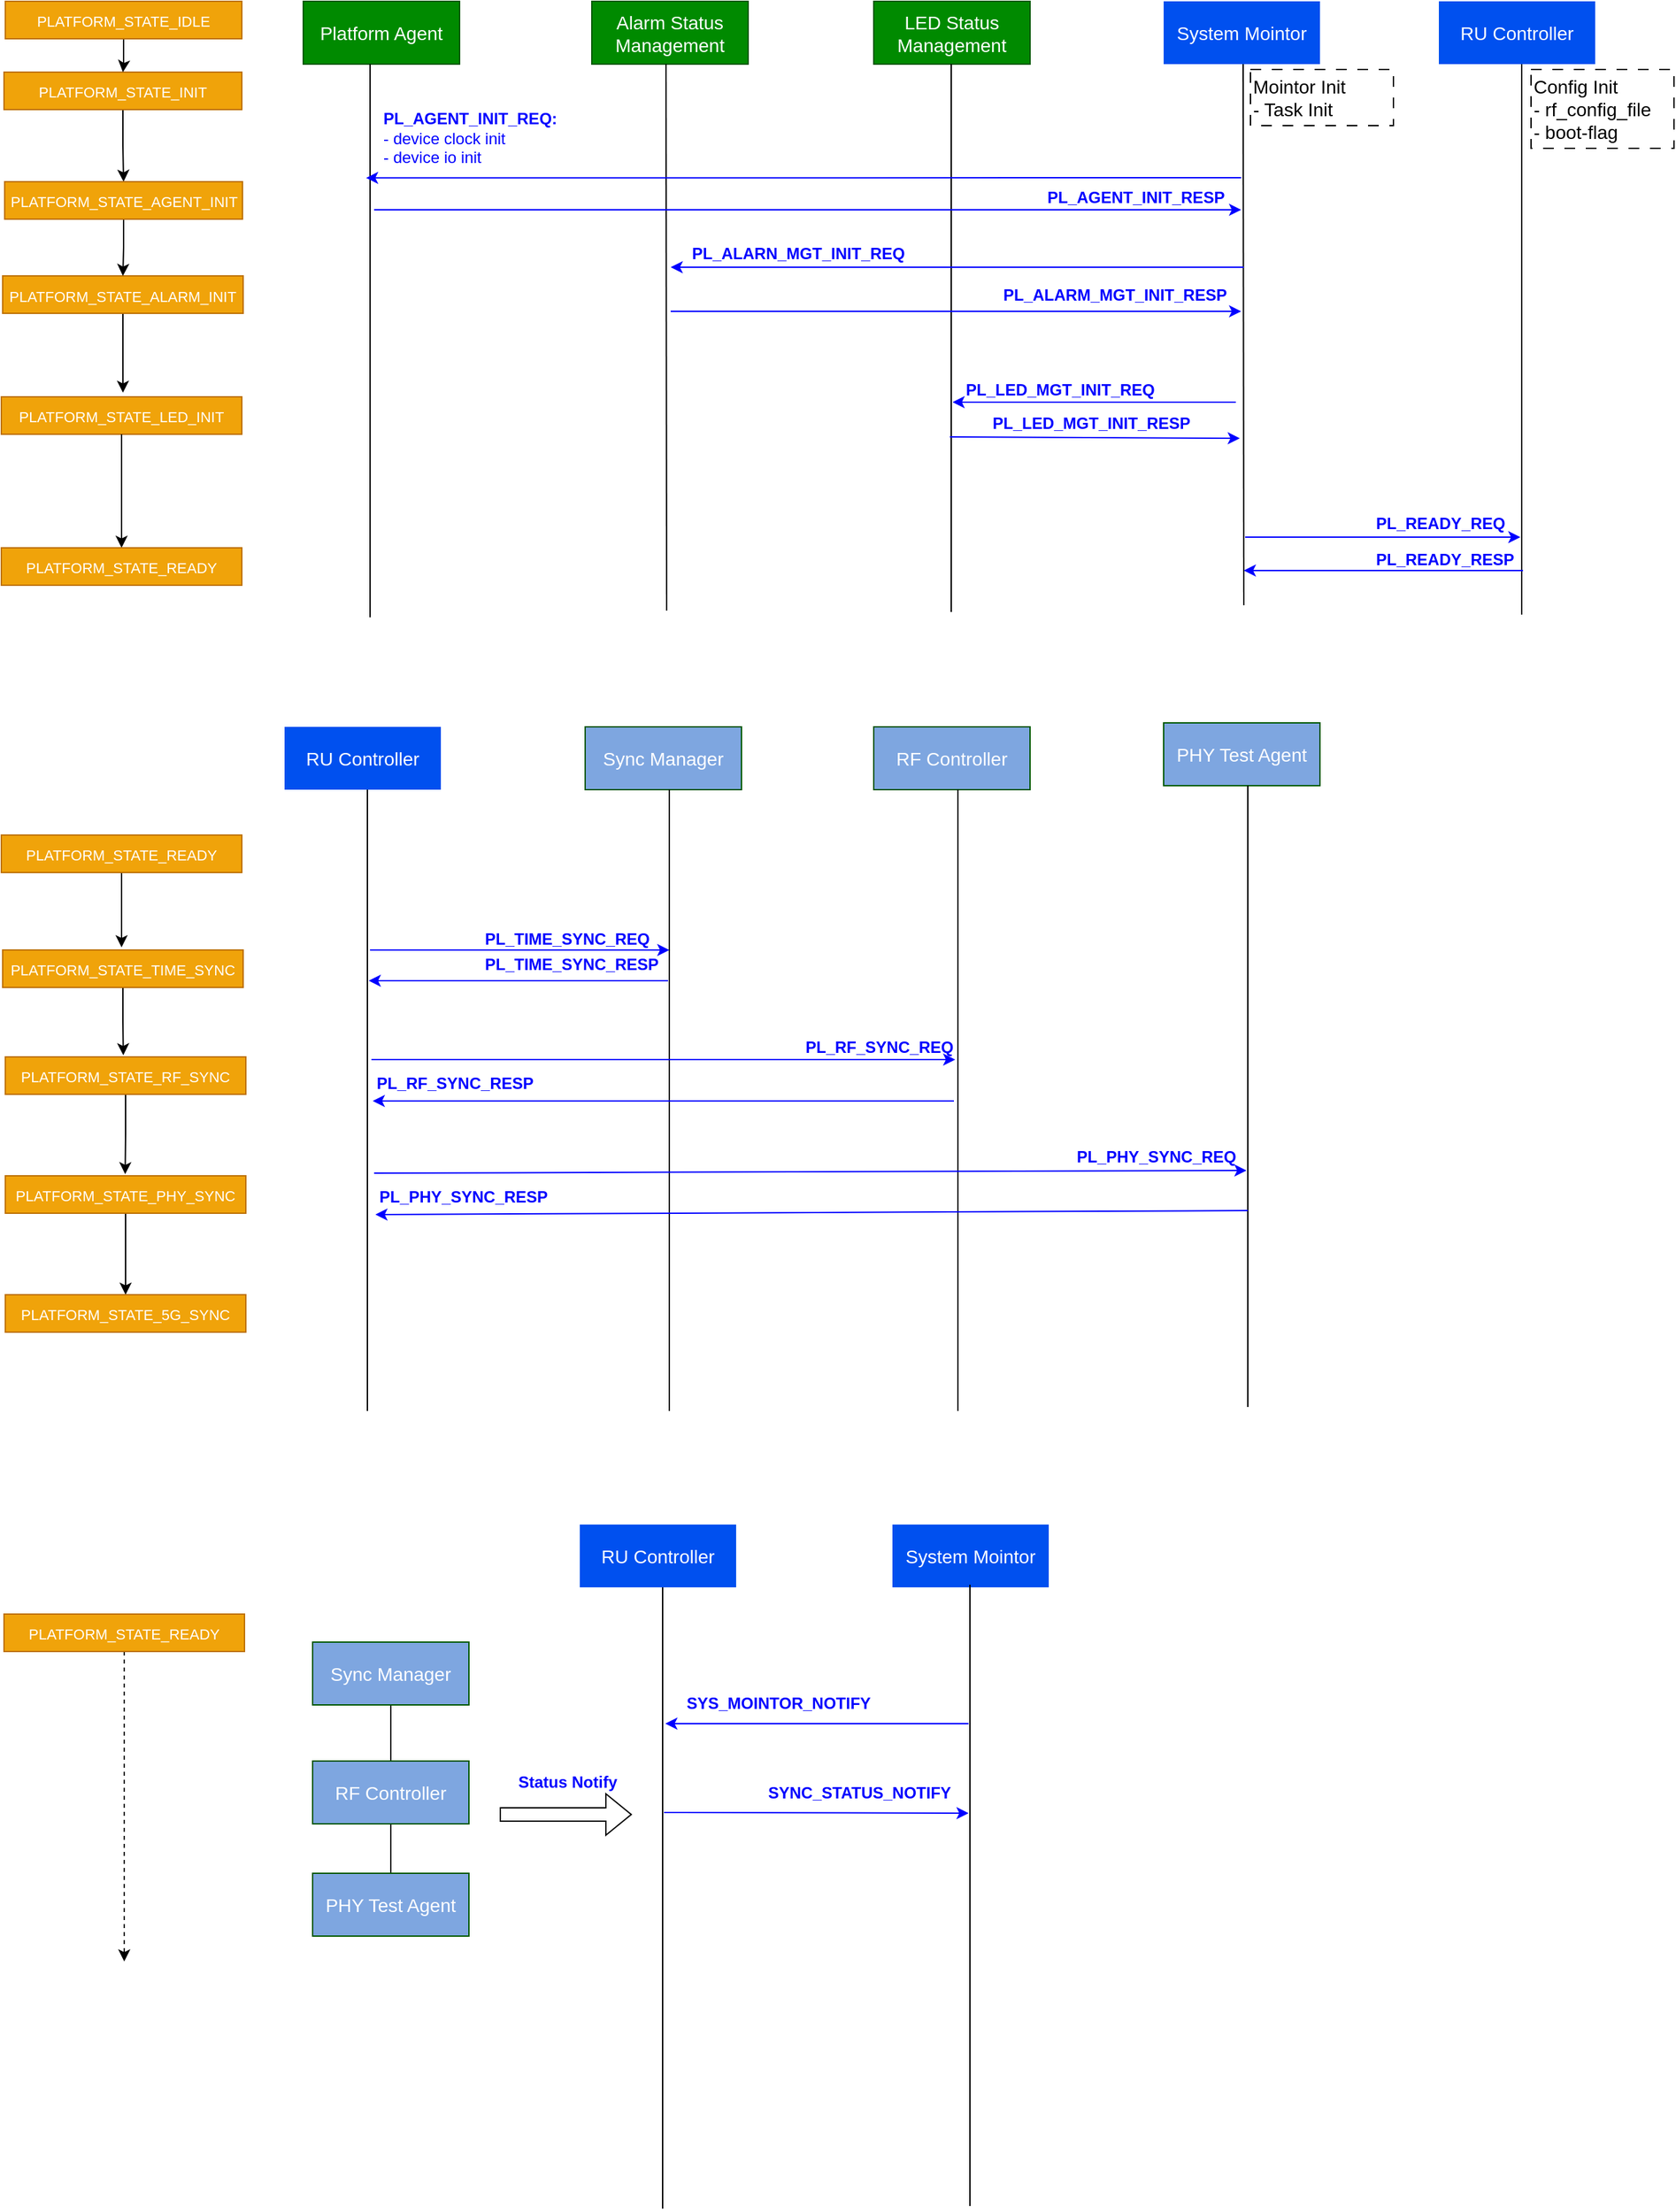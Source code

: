 <mxfile version="26.2.14">
  <diagram id="C5RBs43oDa-KdzZeNtuy" name="Page-1">
    <mxGraphModel dx="1568" dy="825" grid="0" gridSize="10" guides="1" tooltips="1" connect="1" arrows="1" fold="1" page="0" pageScale="1" pageWidth="827" pageHeight="1169" math="0" shadow="0">
      <root>
        <mxCell id="WIyWlLk6GJQsqaUBKTNV-0" />
        <mxCell id="WIyWlLk6GJQsqaUBKTNV-1" parent="WIyWlLk6GJQsqaUBKTNV-0" />
        <mxCell id="R7NFQL8OenFDBhiJxI_t-105" value="" style="endArrow=none;html=1;rounded=0;" edge="1" parent="WIyWlLk6GJQsqaUBKTNV-1" source="R7NFQL8OenFDBhiJxI_t-104" target="R7NFQL8OenFDBhiJxI_t-102">
          <mxGeometry width="50" height="50" relative="1" as="geometry">
            <mxPoint x="302" y="1720" as="sourcePoint" />
            <mxPoint x="302" y="1255" as="targetPoint" />
          </mxGeometry>
        </mxCell>
        <mxCell id="R7NFQL8OenFDBhiJxI_t-0" value="LED Status Management" style="rounded=0;whiteSpace=wrap;html=1;fillColor=#008a00;fontColor=#ffffff;strokeColor=#005700;fontSize=14;" vertex="1" parent="WIyWlLk6GJQsqaUBKTNV-1">
          <mxGeometry x="665" y="89" width="117" height="47" as="geometry" />
        </mxCell>
        <mxCell id="R7NFQL8OenFDBhiJxI_t-2" value="System Mointor" style="rounded=0;whiteSpace=wrap;html=1;fillColor=#0050ef;fontColor=#ffffff;strokeColor=none;fontSize=14;" vertex="1" parent="WIyWlLk6GJQsqaUBKTNV-1">
          <mxGeometry x="882" y="89" width="117" height="47" as="geometry" />
        </mxCell>
        <mxCell id="R7NFQL8OenFDBhiJxI_t-3" value="Alarm Status Management" style="rounded=0;whiteSpace=wrap;html=1;fillColor=#008a00;fontColor=#ffffff;strokeColor=#005700;fontSize=14;" vertex="1" parent="WIyWlLk6GJQsqaUBKTNV-1">
          <mxGeometry x="454" y="89" width="117" height="47" as="geometry" />
        </mxCell>
        <mxCell id="R7NFQL8OenFDBhiJxI_t-4" value="Platform Agent" style="rounded=0;whiteSpace=wrap;html=1;fillColor=#008a00;fontColor=#ffffff;strokeColor=#005700;fontSize=14;" vertex="1" parent="WIyWlLk6GJQsqaUBKTNV-1">
          <mxGeometry x="238" y="89" width="117" height="47" as="geometry" />
        </mxCell>
        <mxCell id="R7NFQL8OenFDBhiJxI_t-5" value="" style="endArrow=none;html=1;rounded=0;" edge="1" parent="WIyWlLk6GJQsqaUBKTNV-1">
          <mxGeometry width="50" height="50" relative="1" as="geometry">
            <mxPoint x="288" y="550" as="sourcePoint" />
            <mxPoint x="288" y="136" as="targetPoint" />
          </mxGeometry>
        </mxCell>
        <mxCell id="R7NFQL8OenFDBhiJxI_t-6" value="" style="endArrow=none;html=1;rounded=0;" edge="1" parent="WIyWlLk6GJQsqaUBKTNV-1">
          <mxGeometry width="50" height="50" relative="1" as="geometry">
            <mxPoint x="510" y="545" as="sourcePoint" />
            <mxPoint x="509.5" y="136" as="targetPoint" />
          </mxGeometry>
        </mxCell>
        <mxCell id="R7NFQL8OenFDBhiJxI_t-7" value="" style="endArrow=none;html=1;rounded=0;" edge="1" parent="WIyWlLk6GJQsqaUBKTNV-1">
          <mxGeometry width="50" height="50" relative="1" as="geometry">
            <mxPoint x="723" y="546" as="sourcePoint" />
            <mxPoint x="723" y="136" as="targetPoint" />
          </mxGeometry>
        </mxCell>
        <mxCell id="R7NFQL8OenFDBhiJxI_t-74" style="edgeStyle=orthogonalEdgeStyle;rounded=0;orthogonalLoop=1;jettySize=auto;html=1;exitX=0.5;exitY=1;exitDx=0;exitDy=0;entryX=0.5;entryY=0;entryDx=0;entryDy=0;" edge="1" parent="WIyWlLk6GJQsqaUBKTNV-1" source="R7NFQL8OenFDBhiJxI_t-8" target="R7NFQL8OenFDBhiJxI_t-72">
          <mxGeometry relative="1" as="geometry" />
        </mxCell>
        <mxCell id="R7NFQL8OenFDBhiJxI_t-8" value="&lt;font style=&quot;font-size: 11px;&quot;&gt;PLATFORM_STATE_INIT&lt;/font&gt;" style="rounded=0;whiteSpace=wrap;html=1;fillColor=#f0a30a;fontColor=#FFFFFF;strokeColor=#BD7000;fontSize=14;" vertex="1" parent="WIyWlLk6GJQsqaUBKTNV-1">
          <mxGeometry x="14" y="142" width="178" height="28" as="geometry" />
        </mxCell>
        <mxCell id="R7NFQL8OenFDBhiJxI_t-40" style="edgeStyle=orthogonalEdgeStyle;rounded=0;orthogonalLoop=1;jettySize=auto;html=1;exitX=0.5;exitY=1;exitDx=0;exitDy=0;" edge="1" parent="WIyWlLk6GJQsqaUBKTNV-1" source="R7NFQL8OenFDBhiJxI_t-9" target="R7NFQL8OenFDBhiJxI_t-8">
          <mxGeometry relative="1" as="geometry" />
        </mxCell>
        <mxCell id="R7NFQL8OenFDBhiJxI_t-9" value="&lt;font style=&quot;font-size: 11px;&quot;&gt;PLATFORM_STATE_IDLE&lt;/font&gt;" style="rounded=0;whiteSpace=wrap;html=1;fillColor=#f0a30a;fontColor=#FFFFFF;strokeColor=#BD7000;fontSize=14;" vertex="1" parent="WIyWlLk6GJQsqaUBKTNV-1">
          <mxGeometry x="15" y="89" width="177" height="28" as="geometry" />
        </mxCell>
        <mxCell id="R7NFQL8OenFDBhiJxI_t-10" value="" style="endArrow=none;html=1;rounded=0;" edge="1" parent="WIyWlLk6GJQsqaUBKTNV-1">
          <mxGeometry width="50" height="50" relative="1" as="geometry">
            <mxPoint x="942" y="541" as="sourcePoint" />
            <mxPoint x="941.5" y="136" as="targetPoint" />
          </mxGeometry>
        </mxCell>
        <mxCell id="R7NFQL8OenFDBhiJxI_t-11" value="" style="endArrow=classic;html=1;rounded=0;strokeColor=#0000FF;" edge="1" parent="WIyWlLk6GJQsqaUBKTNV-1">
          <mxGeometry width="50" height="50" relative="1" as="geometry">
            <mxPoint x="940" y="221" as="sourcePoint" />
            <mxPoint x="285" y="221.17" as="targetPoint" />
          </mxGeometry>
        </mxCell>
        <mxCell id="R7NFQL8OenFDBhiJxI_t-12" value="PL_AGENT_INIT_RESP" style="text;strokeColor=none;fillColor=none;html=1;fontSize=12;fontStyle=1;verticalAlign=middle;align=left;fontColor=#0000FF;" vertex="1" parent="WIyWlLk6GJQsqaUBKTNV-1">
          <mxGeometry x="793" y="227" width="141" height="17" as="geometry" />
        </mxCell>
        <mxCell id="R7NFQL8OenFDBhiJxI_t-13" value="" style="endArrow=classic;html=1;rounded=0;strokeColor=#0000FF;" edge="1" parent="WIyWlLk6GJQsqaUBKTNV-1">
          <mxGeometry width="50" height="50" relative="1" as="geometry">
            <mxPoint x="291" y="245" as="sourcePoint" />
            <mxPoint x="940" y="245" as="targetPoint" />
          </mxGeometry>
        </mxCell>
        <mxCell id="R7NFQL8OenFDBhiJxI_t-14" value="&lt;div&gt;&lt;br&gt;&lt;/div&gt;PL_AGENT_INIT_REQ:&lt;br&gt;&lt;span style=&quot;font-weight: normal;&quot;&gt;- device clock init&lt;br&gt;- device io init&lt;/span&gt;" style="text;strokeColor=none;fillColor=none;html=1;fontSize=12;fontStyle=1;verticalAlign=middle;align=left;fontColor=#0000FF;" vertex="1" parent="WIyWlLk6GJQsqaUBKTNV-1">
          <mxGeometry x="296" y="160" width="77" height="47" as="geometry" />
        </mxCell>
        <mxCell id="R7NFQL8OenFDBhiJxI_t-16" value="" style="endArrow=classic;html=1;rounded=0;strokeColor=#0000FF;" edge="1" parent="WIyWlLk6GJQsqaUBKTNV-1">
          <mxGeometry width="50" height="50" relative="1" as="geometry">
            <mxPoint x="942" y="288" as="sourcePoint" />
            <mxPoint x="513" y="288" as="targetPoint" />
          </mxGeometry>
        </mxCell>
        <mxCell id="R7NFQL8OenFDBhiJxI_t-17" value="" style="endArrow=classic;html=1;rounded=0;strokeColor=#0000FF;" edge="1" parent="WIyWlLk6GJQsqaUBKTNV-1">
          <mxGeometry width="50" height="50" relative="1" as="geometry">
            <mxPoint x="513" y="321" as="sourcePoint" />
            <mxPoint x="940" y="321" as="targetPoint" />
          </mxGeometry>
        </mxCell>
        <mxCell id="R7NFQL8OenFDBhiJxI_t-18" value="PL_ALARN_MGT_INIT_REQ" style="text;strokeColor=none;fillColor=none;html=1;fontSize=12;fontStyle=1;verticalAlign=middle;align=left;fontColor=#0000FF;" vertex="1" parent="WIyWlLk6GJQsqaUBKTNV-1">
          <mxGeometry x="527" y="264" width="191" height="28" as="geometry" />
        </mxCell>
        <mxCell id="R7NFQL8OenFDBhiJxI_t-19" value="PL_ALARM_MGT_INIT_RESP" style="text;strokeColor=none;fillColor=none;html=1;fontSize=12;fontStyle=1;verticalAlign=middle;align=left;fontColor=#0000FF;" vertex="1" parent="WIyWlLk6GJQsqaUBKTNV-1">
          <mxGeometry x="760" y="300" width="170" height="17" as="geometry" />
        </mxCell>
        <mxCell id="R7NFQL8OenFDBhiJxI_t-22" value="" style="endArrow=classic;html=1;rounded=0;strokeColor=#0000FF;" edge="1" parent="WIyWlLk6GJQsqaUBKTNV-1">
          <mxGeometry width="50" height="50" relative="1" as="geometry">
            <mxPoint x="936" y="389" as="sourcePoint" />
            <mxPoint x="724" y="389" as="targetPoint" />
          </mxGeometry>
        </mxCell>
        <mxCell id="R7NFQL8OenFDBhiJxI_t-23" value="" style="endArrow=classic;html=1;rounded=0;strokeColor=#0000FF;" edge="1" parent="WIyWlLk6GJQsqaUBKTNV-1">
          <mxGeometry width="50" height="50" relative="1" as="geometry">
            <mxPoint x="722" y="415" as="sourcePoint" />
            <mxPoint x="939" y="416" as="targetPoint" />
          </mxGeometry>
        </mxCell>
        <mxCell id="R7NFQL8OenFDBhiJxI_t-24" value="PL_LED_MGT_INIT_REQ" style="text;strokeColor=none;fillColor=none;html=1;fontSize=12;fontStyle=1;verticalAlign=middle;align=left;fontColor=#0000FF;" vertex="1" parent="WIyWlLk6GJQsqaUBKTNV-1">
          <mxGeometry x="732" y="366" width="191" height="28" as="geometry" />
        </mxCell>
        <mxCell id="R7NFQL8OenFDBhiJxI_t-25" value="PL_LED_MGT_INIT_RESP" style="text;strokeColor=none;fillColor=none;html=1;fontSize=12;fontStyle=1;verticalAlign=middle;align=left;fontColor=#0000FF;" vertex="1" parent="WIyWlLk6GJQsqaUBKTNV-1">
          <mxGeometry x="751.5" y="396" width="170" height="17" as="geometry" />
        </mxCell>
        <mxCell id="R7NFQL8OenFDBhiJxI_t-42" style="edgeStyle=orthogonalEdgeStyle;rounded=0;orthogonalLoop=1;jettySize=auto;html=1;exitX=0.5;exitY=1;exitDx=0;exitDy=0;" edge="1" parent="WIyWlLk6GJQsqaUBKTNV-1" source="R7NFQL8OenFDBhiJxI_t-26">
          <mxGeometry relative="1" as="geometry">
            <mxPoint x="103.034" y="381.931" as="targetPoint" />
          </mxGeometry>
        </mxCell>
        <mxCell id="R7NFQL8OenFDBhiJxI_t-26" value="&lt;font style=&quot;font-size: 11px;&quot;&gt;PLATFORM_STATE_ALARM_INIT&lt;/font&gt;" style="rounded=0;whiteSpace=wrap;html=1;fillColor=#f0a30a;fontColor=#FFFFFF;strokeColor=#BD7000;fontSize=14;" vertex="1" parent="WIyWlLk6GJQsqaUBKTNV-1">
          <mxGeometry x="13" y="294.5" width="180" height="28" as="geometry" />
        </mxCell>
        <mxCell id="R7NFQL8OenFDBhiJxI_t-27" value="&lt;font style=&quot;font-size: 11px;&quot;&gt;PLATFORM_STATE_LED_INIT&lt;/font&gt;" style="rounded=0;whiteSpace=wrap;html=1;fillColor=#f0a30a;fontColor=#FFFFFF;strokeColor=#BD7000;fontSize=14;" vertex="1" parent="WIyWlLk6GJQsqaUBKTNV-1">
          <mxGeometry x="12" y="385" width="180" height="28" as="geometry" />
        </mxCell>
        <mxCell id="R7NFQL8OenFDBhiJxI_t-29" value="RU Controller" style="rounded=0;whiteSpace=wrap;html=1;fillColor=#0050ef;fontColor=#ffffff;strokeColor=none;fontSize=14;" vertex="1" parent="WIyWlLk6GJQsqaUBKTNV-1">
          <mxGeometry x="1088" y="89" width="117" height="47" as="geometry" />
        </mxCell>
        <mxCell id="R7NFQL8OenFDBhiJxI_t-86" style="edgeStyle=orthogonalEdgeStyle;rounded=0;orthogonalLoop=1;jettySize=auto;html=1;exitX=0.5;exitY=1;exitDx=0;exitDy=0;" edge="1" parent="WIyWlLk6GJQsqaUBKTNV-1" source="R7NFQL8OenFDBhiJxI_t-30">
          <mxGeometry relative="1" as="geometry">
            <mxPoint x="103.31" y="877.793" as="targetPoint" />
          </mxGeometry>
        </mxCell>
        <mxCell id="R7NFQL8OenFDBhiJxI_t-30" value="&lt;font style=&quot;font-size: 11px;&quot;&gt;PLATFORM_STATE_TIME_SYNC&lt;/font&gt;" style="rounded=0;whiteSpace=wrap;html=1;fillColor=#f0a30a;fontColor=#FFFFFF;strokeColor=#BD7000;fontSize=14;" vertex="1" parent="WIyWlLk6GJQsqaUBKTNV-1">
          <mxGeometry x="13" y="799" width="180" height="28" as="geometry" />
        </mxCell>
        <mxCell id="R7NFQL8OenFDBhiJxI_t-32" value="" style="endArrow=classic;html=1;rounded=0;strokeColor=#0000FF;" edge="1" parent="WIyWlLk6GJQsqaUBKTNV-1">
          <mxGeometry width="50" height="50" relative="1" as="geometry">
            <mxPoint x="943" y="490" as="sourcePoint" />
            <mxPoint x="1149" y="490" as="targetPoint" />
          </mxGeometry>
        </mxCell>
        <mxCell id="R7NFQL8OenFDBhiJxI_t-33" value="" style="endArrow=none;html=1;rounded=0;" edge="1" parent="WIyWlLk6GJQsqaUBKTNV-1">
          <mxGeometry width="50" height="50" relative="1" as="geometry">
            <mxPoint x="1150" y="548" as="sourcePoint" />
            <mxPoint x="1150" y="136" as="targetPoint" />
          </mxGeometry>
        </mxCell>
        <mxCell id="R7NFQL8OenFDBhiJxI_t-34" value="PL_READY_REQ" style="text;strokeColor=none;fillColor=none;html=1;fontSize=12;fontStyle=1;verticalAlign=middle;align=left;fontColor=#0000FF;" vertex="1" parent="WIyWlLk6GJQsqaUBKTNV-1">
          <mxGeometry x="1039" y="473" width="106" height="14" as="geometry" />
        </mxCell>
        <mxCell id="R7NFQL8OenFDBhiJxI_t-36" value="" style="endArrow=classic;html=1;rounded=0;strokeColor=#0000FF;" edge="1" parent="WIyWlLk6GJQsqaUBKTNV-1">
          <mxGeometry width="50" height="50" relative="1" as="geometry">
            <mxPoint x="1151" y="515" as="sourcePoint" />
            <mxPoint x="942" y="515" as="targetPoint" />
          </mxGeometry>
        </mxCell>
        <mxCell id="R7NFQL8OenFDBhiJxI_t-37" value="PL_READY_RESP" style="text;strokeColor=none;fillColor=none;html=1;fontSize=12;fontStyle=1;verticalAlign=middle;align=left;fontColor=#0000FF;" vertex="1" parent="WIyWlLk6GJQsqaUBKTNV-1">
          <mxGeometry x="1039" y="500" width="106" height="14" as="geometry" />
        </mxCell>
        <mxCell id="R7NFQL8OenFDBhiJxI_t-38" value="RU Controller" style="rounded=0;whiteSpace=wrap;html=1;fillColor=#0050ef;fontColor=#ffffff;strokeColor=none;fontSize=14;" vertex="1" parent="WIyWlLk6GJQsqaUBKTNV-1">
          <mxGeometry x="224" y="632" width="117" height="47" as="geometry" />
        </mxCell>
        <mxCell id="R7NFQL8OenFDBhiJxI_t-39" value="" style="endArrow=none;html=1;rounded=0;" edge="1" parent="WIyWlLk6GJQsqaUBKTNV-1">
          <mxGeometry width="50" height="50" relative="1" as="geometry">
            <mxPoint x="286" y="1144" as="sourcePoint" />
            <mxPoint x="286" y="679" as="targetPoint" />
          </mxGeometry>
        </mxCell>
        <mxCell id="R7NFQL8OenFDBhiJxI_t-44" value="Sync Manager" style="rounded=0;whiteSpace=wrap;html=1;fillColor=#7EA6E0;fontColor=#ffffff;strokeColor=#005700;fontSize=14;" vertex="1" parent="WIyWlLk6GJQsqaUBKTNV-1">
          <mxGeometry x="449" y="632" width="117" height="47" as="geometry" />
        </mxCell>
        <mxCell id="R7NFQL8OenFDBhiJxI_t-45" value="" style="endArrow=none;html=1;rounded=0;" edge="1" parent="WIyWlLk6GJQsqaUBKTNV-1">
          <mxGeometry width="50" height="50" relative="1" as="geometry">
            <mxPoint x="512" y="1144" as="sourcePoint" />
            <mxPoint x="512" y="679" as="targetPoint" />
          </mxGeometry>
        </mxCell>
        <mxCell id="R7NFQL8OenFDBhiJxI_t-47" value="RF Controller" style="rounded=0;whiteSpace=wrap;html=1;fillColor=#7EA6E0;fontColor=#ffffff;strokeColor=#005700;fontSize=14;" vertex="1" parent="WIyWlLk6GJQsqaUBKTNV-1">
          <mxGeometry x="665" y="632" width="117" height="47" as="geometry" />
        </mxCell>
        <mxCell id="R7NFQL8OenFDBhiJxI_t-48" value="" style="endArrow=none;html=1;rounded=0;" edge="1" parent="WIyWlLk6GJQsqaUBKTNV-1">
          <mxGeometry width="50" height="50" relative="1" as="geometry">
            <mxPoint x="728" y="1144" as="sourcePoint" />
            <mxPoint x="728" y="679" as="targetPoint" />
          </mxGeometry>
        </mxCell>
        <mxCell id="R7NFQL8OenFDBhiJxI_t-51" value="PHY Test Agent" style="rounded=0;whiteSpace=wrap;html=1;fillColor=#7EA6E0;fontColor=#ffffff;strokeColor=#005700;fontSize=14;" vertex="1" parent="WIyWlLk6GJQsqaUBKTNV-1">
          <mxGeometry x="882" y="629" width="117" height="47" as="geometry" />
        </mxCell>
        <mxCell id="R7NFQL8OenFDBhiJxI_t-52" value="" style="endArrow=none;html=1;rounded=0;" edge="1" parent="WIyWlLk6GJQsqaUBKTNV-1">
          <mxGeometry width="50" height="50" relative="1" as="geometry">
            <mxPoint x="945" y="1141" as="sourcePoint" />
            <mxPoint x="945" y="676" as="targetPoint" />
          </mxGeometry>
        </mxCell>
        <mxCell id="R7NFQL8OenFDBhiJxI_t-53" value="System Mointor" style="rounded=0;whiteSpace=wrap;html=1;fillColor=#0050ef;fontColor=#ffffff;strokeColor=none;fontSize=14;" vertex="1" parent="WIyWlLk6GJQsqaUBKTNV-1">
          <mxGeometry x="679" y="1229" width="117" height="47" as="geometry" />
        </mxCell>
        <mxCell id="R7NFQL8OenFDBhiJxI_t-54" value="" style="endArrow=classic;html=1;rounded=0;strokeColor=#0000FF;" edge="1" parent="WIyWlLk6GJQsqaUBKTNV-1">
          <mxGeometry width="50" height="50" relative="1" as="geometry">
            <mxPoint x="288" y="799" as="sourcePoint" />
            <mxPoint x="512" y="799" as="targetPoint" />
          </mxGeometry>
        </mxCell>
        <mxCell id="R7NFQL8OenFDBhiJxI_t-55" value="PL_TIME_SYNC_REQ" style="text;strokeColor=none;fillColor=none;html=1;fontSize=12;fontStyle=1;verticalAlign=middle;align=left;fontColor=#0000FF;" vertex="1" parent="WIyWlLk6GJQsqaUBKTNV-1">
          <mxGeometry x="372" y="777" width="191" height="28" as="geometry" />
        </mxCell>
        <mxCell id="R7NFQL8OenFDBhiJxI_t-57" value="" style="edgeStyle=orthogonalEdgeStyle;rounded=0;orthogonalLoop=1;jettySize=auto;html=1;exitX=0.5;exitY=1;exitDx=0;exitDy=0;entryX=0.5;entryY=0;entryDx=0;entryDy=0;" edge="1" parent="WIyWlLk6GJQsqaUBKTNV-1" source="R7NFQL8OenFDBhiJxI_t-27" target="R7NFQL8OenFDBhiJxI_t-56">
          <mxGeometry relative="1" as="geometry">
            <mxPoint x="102" y="413" as="sourcePoint" />
            <mxPoint x="102" y="732" as="targetPoint" />
          </mxGeometry>
        </mxCell>
        <mxCell id="R7NFQL8OenFDBhiJxI_t-56" value="&lt;font style=&quot;font-size: 11px;&quot;&gt;PLATFORM_STATE_READY&lt;/font&gt;" style="rounded=0;whiteSpace=wrap;html=1;fillColor=#f0a30a;fontColor=#FFFFFF;strokeColor=#BD7000;fontSize=14;" vertex="1" parent="WIyWlLk6GJQsqaUBKTNV-1">
          <mxGeometry x="12" y="498" width="180" height="28" as="geometry" />
        </mxCell>
        <mxCell id="R7NFQL8OenFDBhiJxI_t-60" value="" style="endArrow=classic;html=1;rounded=0;strokeColor=#0000FF;" edge="1" parent="WIyWlLk6GJQsqaUBKTNV-1">
          <mxGeometry width="50" height="50" relative="1" as="geometry">
            <mxPoint x="511" y="822" as="sourcePoint" />
            <mxPoint x="287" y="822" as="targetPoint" />
          </mxGeometry>
        </mxCell>
        <mxCell id="R7NFQL8OenFDBhiJxI_t-61" value="PL_TIME_SYNC_RESP" style="text;strokeColor=none;fillColor=none;html=1;fontSize=12;fontStyle=1;verticalAlign=middle;align=left;fontColor=#0000FF;" vertex="1" parent="WIyWlLk6GJQsqaUBKTNV-1">
          <mxGeometry x="372" y="796" width="191" height="28" as="geometry" />
        </mxCell>
        <mxCell id="R7NFQL8OenFDBhiJxI_t-66" value="" style="endArrow=classic;html=1;rounded=0;strokeColor=#0000FF;" edge="1" parent="WIyWlLk6GJQsqaUBKTNV-1">
          <mxGeometry width="50" height="50" relative="1" as="geometry">
            <mxPoint x="289" y="881" as="sourcePoint" />
            <mxPoint x="726" y="881" as="targetPoint" />
          </mxGeometry>
        </mxCell>
        <mxCell id="R7NFQL8OenFDBhiJxI_t-67" value="PL_RF_SYNC_REQ" style="text;strokeColor=none;fillColor=none;html=1;fontSize=12;fontStyle=1;verticalAlign=middle;align=left;fontColor=#0000FF;" vertex="1" parent="WIyWlLk6GJQsqaUBKTNV-1">
          <mxGeometry x="612" y="864" width="114" height="15" as="geometry" />
        </mxCell>
        <mxCell id="R7NFQL8OenFDBhiJxI_t-68" value="" style="endArrow=classic;html=1;rounded=0;strokeColor=#0000FF;" edge="1" parent="WIyWlLk6GJQsqaUBKTNV-1">
          <mxGeometry width="50" height="50" relative="1" as="geometry">
            <mxPoint x="725" y="912" as="sourcePoint" />
            <mxPoint x="290" y="912" as="targetPoint" />
          </mxGeometry>
        </mxCell>
        <mxCell id="R7NFQL8OenFDBhiJxI_t-69" value="PL_RF_SYNC_RESP" style="text;strokeColor=none;fillColor=none;html=1;fontSize=12;fontStyle=1;verticalAlign=middle;align=left;fontColor=#0000FF;" vertex="1" parent="WIyWlLk6GJQsqaUBKTNV-1">
          <mxGeometry x="291" y="885" width="191" height="28" as="geometry" />
        </mxCell>
        <mxCell id="R7NFQL8OenFDBhiJxI_t-87" style="edgeStyle=orthogonalEdgeStyle;rounded=0;orthogonalLoop=1;jettySize=auto;html=1;exitX=0.5;exitY=1;exitDx=0;exitDy=0;" edge="1" parent="WIyWlLk6GJQsqaUBKTNV-1" source="R7NFQL8OenFDBhiJxI_t-70">
          <mxGeometry relative="1" as="geometry">
            <mxPoint x="104.69" y="966.759" as="targetPoint" />
          </mxGeometry>
        </mxCell>
        <mxCell id="R7NFQL8OenFDBhiJxI_t-70" value="&lt;font style=&quot;font-size: 11px;&quot;&gt;PLATFORM_STATE_RF_SYNC&lt;/font&gt;" style="rounded=0;whiteSpace=wrap;html=1;fillColor=#f0a30a;fontColor=#FFFFFF;strokeColor=#BD7000;fontSize=14;" vertex="1" parent="WIyWlLk6GJQsqaUBKTNV-1">
          <mxGeometry x="15" y="879" width="180" height="28" as="geometry" />
        </mxCell>
        <mxCell id="R7NFQL8OenFDBhiJxI_t-88" style="edgeStyle=orthogonalEdgeStyle;rounded=0;orthogonalLoop=1;jettySize=auto;html=1;exitX=0.5;exitY=1;exitDx=0;exitDy=0;entryX=0.5;entryY=0;entryDx=0;entryDy=0;" edge="1" parent="WIyWlLk6GJQsqaUBKTNV-1" source="R7NFQL8OenFDBhiJxI_t-71" target="R7NFQL8OenFDBhiJxI_t-83">
          <mxGeometry relative="1" as="geometry" />
        </mxCell>
        <mxCell id="R7NFQL8OenFDBhiJxI_t-71" value="&lt;font style=&quot;font-size: 11px;&quot;&gt;PLATFORM_STATE_PHY_SYNC&lt;/font&gt;" style="rounded=0;whiteSpace=wrap;html=1;fillColor=#f0a30a;fontColor=#FFFFFF;strokeColor=#BD7000;fontSize=14;" vertex="1" parent="WIyWlLk6GJQsqaUBKTNV-1">
          <mxGeometry x="15" y="968" width="180" height="28" as="geometry" />
        </mxCell>
        <mxCell id="R7NFQL8OenFDBhiJxI_t-75" style="edgeStyle=orthogonalEdgeStyle;rounded=0;orthogonalLoop=1;jettySize=auto;html=1;exitX=0.5;exitY=1;exitDx=0;exitDy=0;entryX=0.5;entryY=0;entryDx=0;entryDy=0;" edge="1" parent="WIyWlLk6GJQsqaUBKTNV-1" source="R7NFQL8OenFDBhiJxI_t-72" target="R7NFQL8OenFDBhiJxI_t-26">
          <mxGeometry relative="1" as="geometry" />
        </mxCell>
        <mxCell id="R7NFQL8OenFDBhiJxI_t-72" value="&lt;font style=&quot;font-size: 11px;&quot;&gt;PLATFORM_STATE_AGENT_INIT&lt;/font&gt;" style="rounded=0;whiteSpace=wrap;html=1;fillColor=#f0a30a;fontColor=#FFFFFF;strokeColor=#BD7000;fontSize=14;" vertex="1" parent="WIyWlLk6GJQsqaUBKTNV-1">
          <mxGeometry x="14.5" y="224" width="178" height="28" as="geometry" />
        </mxCell>
        <mxCell id="R7NFQL8OenFDBhiJxI_t-76" value="Config Init&lt;br&gt;- rf_config_file&lt;br&gt;- boot-flag" style="rounded=0;whiteSpace=wrap;html=1;fillColor=default;fontColor=#000000;strokeColor=default;fontSize=14;align=left;dashed=1;dashPattern=8 8;" vertex="1" parent="WIyWlLk6GJQsqaUBKTNV-1">
          <mxGeometry x="1157" y="140" width="107" height="59" as="geometry" />
        </mxCell>
        <mxCell id="R7NFQL8OenFDBhiJxI_t-77" value="Mointor Init&lt;br&gt;- Task Init" style="rounded=0;whiteSpace=wrap;html=1;fillColor=default;fontColor=#000000;strokeColor=default;fontSize=14;align=left;dashed=1;dashPattern=8 8;" vertex="1" parent="WIyWlLk6GJQsqaUBKTNV-1">
          <mxGeometry x="947" y="140" width="107" height="42" as="geometry" />
        </mxCell>
        <mxCell id="R7NFQL8OenFDBhiJxI_t-78" value="" style="endArrow=classic;html=1;rounded=0;strokeColor=#0000FF;" edge="1" parent="WIyWlLk6GJQsqaUBKTNV-1">
          <mxGeometry width="50" height="50" relative="1" as="geometry">
            <mxPoint x="291" y="966" as="sourcePoint" />
            <mxPoint x="944" y="964" as="targetPoint" />
          </mxGeometry>
        </mxCell>
        <mxCell id="R7NFQL8OenFDBhiJxI_t-79" value="PL_PHY_SYNC_REQ" style="text;strokeColor=none;fillColor=none;html=1;fontSize=12;fontStyle=1;verticalAlign=middle;align=left;fontColor=#0000FF;" vertex="1" parent="WIyWlLk6GJQsqaUBKTNV-1">
          <mxGeometry x="815" y="940" width="191" height="28" as="geometry" />
        </mxCell>
        <mxCell id="R7NFQL8OenFDBhiJxI_t-80" value="" style="endArrow=classic;html=1;rounded=0;strokeColor=#0000FF;" edge="1" parent="WIyWlLk6GJQsqaUBKTNV-1">
          <mxGeometry width="50" height="50" relative="1" as="geometry">
            <mxPoint x="945" y="994" as="sourcePoint" />
            <mxPoint x="292" y="997" as="targetPoint" />
          </mxGeometry>
        </mxCell>
        <mxCell id="R7NFQL8OenFDBhiJxI_t-81" value="PL_PHY_SYNC_RESP" style="text;strokeColor=none;fillColor=none;html=1;fontSize=12;fontStyle=1;verticalAlign=middle;align=left;fontColor=#0000FF;" vertex="1" parent="WIyWlLk6GJQsqaUBKTNV-1">
          <mxGeometry x="293" y="970" width="191" height="28" as="geometry" />
        </mxCell>
        <mxCell id="R7NFQL8OenFDBhiJxI_t-83" value="&lt;font style=&quot;font-size: 11px;&quot;&gt;PLATFORM_STATE_5G_SYNC&lt;/font&gt;" style="rounded=0;whiteSpace=wrap;html=1;fillColor=#f0a30a;fontColor=#FFFFFF;strokeColor=#BD7000;fontSize=14;" vertex="1" parent="WIyWlLk6GJQsqaUBKTNV-1">
          <mxGeometry x="15" y="1057" width="180" height="28" as="geometry" />
        </mxCell>
        <mxCell id="R7NFQL8OenFDBhiJxI_t-92" value="SYS_MOINTOR_NOTIFY&lt;span style=&quot;color: rgba(0, 0, 0, 0); font-family: monospace; font-size: 0px; font-weight: 400;&quot;&gt;%3CmxGraphModel%3E%3Croot%3E%3CmxCell%20id%3D%220%22%2F%3E%3CmxCell%20id%3D%221%22%20parent%3D%220%22%2F%3E%3CmxCell%20id%3D%222%22%20value%3D%22PL_ALARM_NOTIFY%22%20style%3D%22text%3BstrokeColor%3Dnone%3BfillColor%3Dnone%3Bhtml%3D1%3BfontSize%3D12%3BfontStyle%3D1%3BverticalAlign%3Dmiddle%3Balign%3Dleft%3BfontColor%3D%230000FF%3B%22%20vertex%3D%221%22%20parent%3D%221%22%3E%3CmxGeometry%20x%3D%22288%22%20y%3D%221036%22%20width%3D%22191%22%20height%3D%2228%22%20as%3D%22geometry%22%2F%3E%3C%2FmxCell%3E%3C%2Froot%3E%3C%2FmxGraphModel%3&lt;/span&gt;" style="text;strokeColor=none;fillColor=none;html=1;fontSize=12;fontStyle=1;verticalAlign=middle;align=left;fontColor=#0000FF;" vertex="1" parent="WIyWlLk6GJQsqaUBKTNV-1">
          <mxGeometry x="523" y="1351" width="153" height="23" as="geometry" />
        </mxCell>
        <mxCell id="R7NFQL8OenFDBhiJxI_t-97" style="edgeStyle=orthogonalEdgeStyle;rounded=0;orthogonalLoop=1;jettySize=auto;html=1;exitX=0.5;exitY=1;exitDx=0;exitDy=0;" edge="1" parent="WIyWlLk6GJQsqaUBKTNV-1" source="R7NFQL8OenFDBhiJxI_t-95">
          <mxGeometry relative="1" as="geometry">
            <mxPoint x="102" y="797" as="targetPoint" />
          </mxGeometry>
        </mxCell>
        <mxCell id="R7NFQL8OenFDBhiJxI_t-95" value="&lt;font style=&quot;font-size: 11px;&quot;&gt;PLATFORM_STATE_READY&lt;/font&gt;" style="rounded=0;whiteSpace=wrap;html=1;fillColor=#f0a30a;fontColor=#FFFFFF;strokeColor=#BD7000;fontSize=14;" vertex="1" parent="WIyWlLk6GJQsqaUBKTNV-1">
          <mxGeometry x="12" y="713" width="180" height="28" as="geometry" />
        </mxCell>
        <mxCell id="R7NFQL8OenFDBhiJxI_t-98" value="RU Controller" style="rounded=0;whiteSpace=wrap;html=1;fillColor=#0050ef;fontColor=#ffffff;strokeColor=none;fontSize=14;" vertex="1" parent="WIyWlLk6GJQsqaUBKTNV-1">
          <mxGeometry x="445" y="1229" width="117" height="47" as="geometry" />
        </mxCell>
        <mxCell id="R7NFQL8OenFDBhiJxI_t-99" value="" style="endArrow=none;html=1;rounded=0;" edge="1" parent="WIyWlLk6GJQsqaUBKTNV-1">
          <mxGeometry width="50" height="50" relative="1" as="geometry">
            <mxPoint x="507" y="1741" as="sourcePoint" />
            <mxPoint x="507" y="1276" as="targetPoint" />
          </mxGeometry>
        </mxCell>
        <mxCell id="R7NFQL8OenFDBhiJxI_t-100" style="edgeStyle=orthogonalEdgeStyle;rounded=0;orthogonalLoop=1;jettySize=auto;html=1;exitX=0.5;exitY=1;exitDx=0;exitDy=0;dashed=1;" edge="1" parent="WIyWlLk6GJQsqaUBKTNV-1" source="R7NFQL8OenFDBhiJxI_t-101">
          <mxGeometry relative="1" as="geometry">
            <mxPoint x="104" y="1556" as="targetPoint" />
          </mxGeometry>
        </mxCell>
        <mxCell id="R7NFQL8OenFDBhiJxI_t-101" value="&lt;font style=&quot;font-size: 11px;&quot;&gt;PLATFORM_STATE_READY&lt;/font&gt;" style="rounded=0;whiteSpace=wrap;html=1;fillColor=#f0a30a;fontColor=#FFFFFF;strokeColor=#BD7000;fontSize=14;" vertex="1" parent="WIyWlLk6GJQsqaUBKTNV-1">
          <mxGeometry x="14" y="1296" width="180" height="28" as="geometry" />
        </mxCell>
        <mxCell id="R7NFQL8OenFDBhiJxI_t-102" value="Sync Manager" style="rounded=0;whiteSpace=wrap;html=1;fillColor=#7EA6E0;fontColor=#ffffff;strokeColor=#005700;fontSize=14;" vertex="1" parent="WIyWlLk6GJQsqaUBKTNV-1">
          <mxGeometry x="245" y="1317" width="117" height="47" as="geometry" />
        </mxCell>
        <mxCell id="R7NFQL8OenFDBhiJxI_t-103" value="RF Controller" style="rounded=0;whiteSpace=wrap;html=1;fillColor=#7EA6E0;fontColor=#ffffff;strokeColor=#005700;fontSize=14;" vertex="1" parent="WIyWlLk6GJQsqaUBKTNV-1">
          <mxGeometry x="245" y="1406" width="117" height="47" as="geometry" />
        </mxCell>
        <mxCell id="R7NFQL8OenFDBhiJxI_t-104" value="PHY Test Agent" style="rounded=0;whiteSpace=wrap;html=1;fillColor=#7EA6E0;fontColor=#ffffff;strokeColor=#005700;fontSize=14;" vertex="1" parent="WIyWlLk6GJQsqaUBKTNV-1">
          <mxGeometry x="245" y="1490" width="117" height="47" as="geometry" />
        </mxCell>
        <mxCell id="R7NFQL8OenFDBhiJxI_t-107" value="" style="endArrow=none;html=1;rounded=0;" edge="1" parent="WIyWlLk6GJQsqaUBKTNV-1">
          <mxGeometry width="50" height="50" relative="1" as="geometry">
            <mxPoint x="737" y="1739" as="sourcePoint" />
            <mxPoint x="737" y="1274" as="targetPoint" />
          </mxGeometry>
        </mxCell>
        <mxCell id="R7NFQL8OenFDBhiJxI_t-108" value="" style="shape=flexArrow;endArrow=classic;startArrow=none;html=1;rounded=0;startFill=0;" edge="1" parent="WIyWlLk6GJQsqaUBKTNV-1">
          <mxGeometry width="100" height="100" relative="1" as="geometry">
            <mxPoint x="385" y="1446" as="sourcePoint" />
            <mxPoint x="484" y="1446" as="targetPoint" />
          </mxGeometry>
        </mxCell>
        <mxCell id="R7NFQL8OenFDBhiJxI_t-109" value="Status Notify" style="text;strokeColor=none;fillColor=none;html=1;fontSize=12;fontStyle=1;verticalAlign=middle;align=left;fontColor=#0000FF;" vertex="1" parent="WIyWlLk6GJQsqaUBKTNV-1">
          <mxGeometry x="397" y="1408" width="93" height="28" as="geometry" />
        </mxCell>
        <mxCell id="R7NFQL8OenFDBhiJxI_t-111" value="" style="endArrow=classic;html=1;rounded=0;strokeColor=#0000FF;" edge="1" parent="WIyWlLk6GJQsqaUBKTNV-1">
          <mxGeometry width="50" height="50" relative="1" as="geometry">
            <mxPoint x="736" y="1378" as="sourcePoint" />
            <mxPoint x="509" y="1378" as="targetPoint" />
          </mxGeometry>
        </mxCell>
        <mxCell id="R7NFQL8OenFDBhiJxI_t-112" value="SYNC_STATUS_NOTIFY&lt;span style=&quot;color: rgba(0, 0, 0, 0); font-family: monospace; font-size: 0px; font-weight: 400;&quot;&gt;%3CmxGraphModel%3E%3Croot%3E%3CmxCell%20id%3D%220%22%2F%3E%3CmxCell%20id%3D%221%22%20parent%3D%220%22%2F%3E%3CmxCell%20id%3D%222%22%20value%3D%22PL_ALARM_NOTIFY%22%20style%3D%22text%3BstrokeColor%3Dnone%3BfillColor%3Dnone%3Bhtml%3D1%3BfontSize%3D12%3BfontStyle%3D1%3BverticalAlign%3Dmiddle%3Balign%3Dleft%3BfontColor%3D%230000FF%3B%22%20vertex%3D%221%22%20parent%3D%221%22%3E%3CmxGeometry%20x%3D%22288%22%20y%3D%221036%22%20width%3D%22191%22%20height%3D%2228%22%20as%3D%22geometry%22%2F%3E%3C%2FmxCell%3E%3C%2Froot%3E%3C%2FmxGraphModelDDD%3&lt;/span&gt;" style="text;strokeColor=none;fillColor=none;html=1;fontSize=12;fontStyle=1;verticalAlign=middle;align=left;fontColor=#0000FF;" vertex="1" parent="WIyWlLk6GJQsqaUBKTNV-1">
          <mxGeometry x="584" y="1419.25" width="150" height="20.5" as="geometry" />
        </mxCell>
        <mxCell id="R7NFQL8OenFDBhiJxI_t-113" value="" style="endArrow=classic;html=1;rounded=0;strokeColor=#0000FF;" edge="1" parent="WIyWlLk6GJQsqaUBKTNV-1">
          <mxGeometry width="50" height="50" relative="1" as="geometry">
            <mxPoint x="508" y="1444.5" as="sourcePoint" />
            <mxPoint x="736" y="1445" as="targetPoint" />
          </mxGeometry>
        </mxCell>
      </root>
    </mxGraphModel>
  </diagram>
</mxfile>
